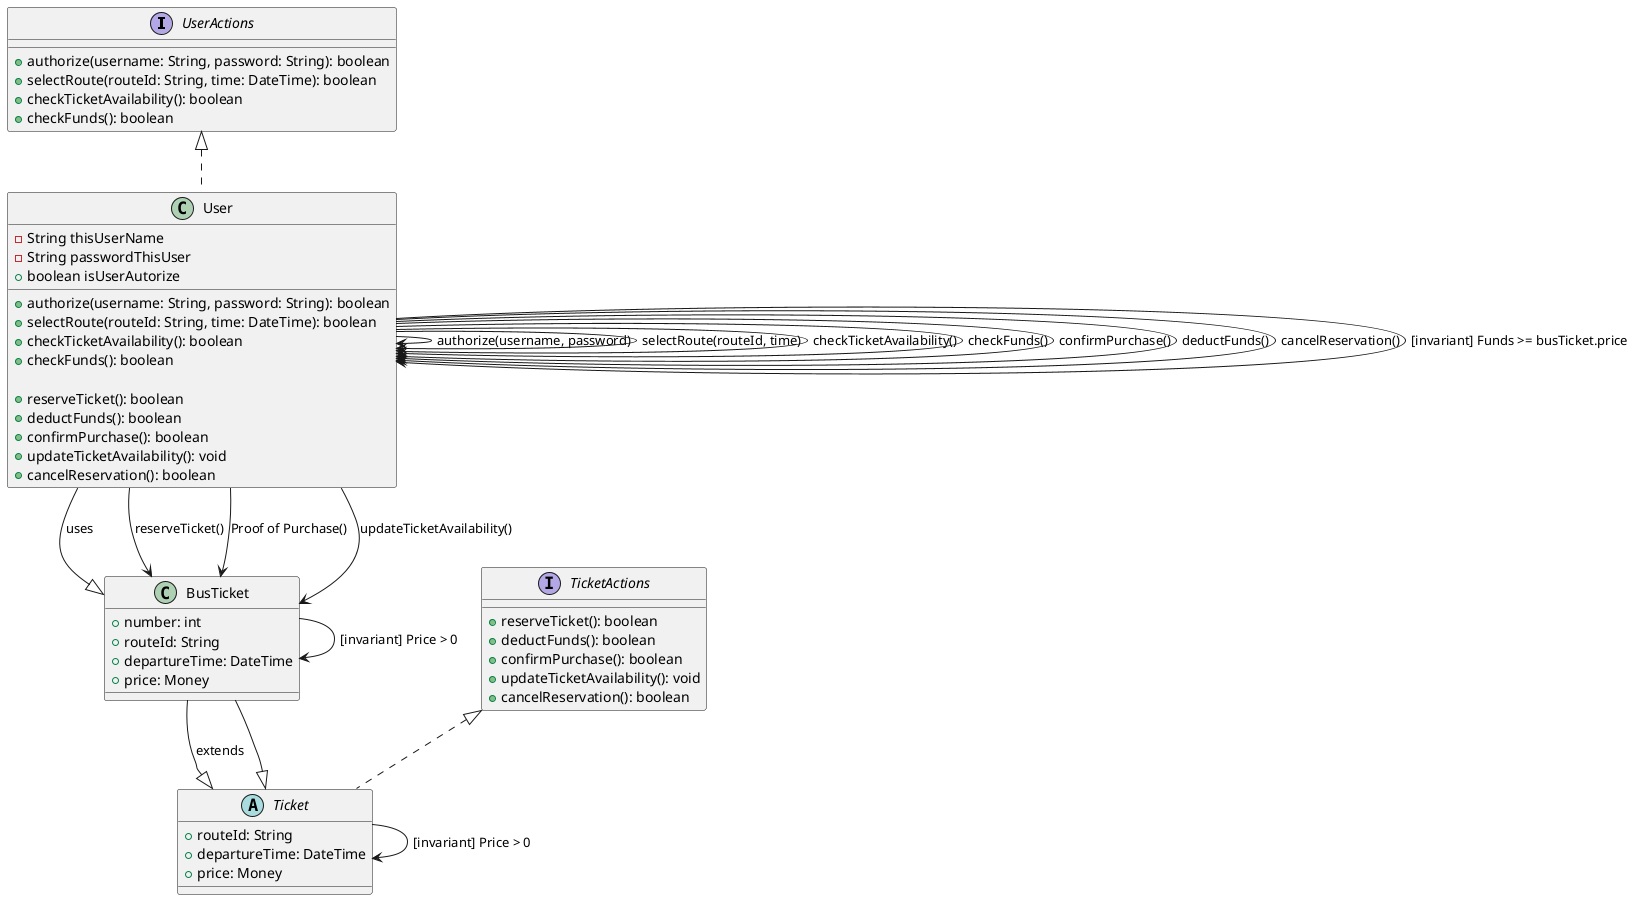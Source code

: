 @startuml

' Интерфейсы
interface UserActions {
  +authorize(username: String, password: String): boolean
  +selectRoute(routeId: String, time: DateTime): boolean
  +checkTicketAvailability(): boolean
  +checkFunds(): boolean
}

interface TicketActions {
  +reserveTicket(): boolean
  +deductFunds(): boolean
  +confirmPurchase(): boolean
  +updateTicketAvailability(): void
  +cancelReservation(): boolean
}

' Классы и операции

' класс, представляющий пользователя системы.
class User implements UserActions {
' Приватное статическое поле thisUserName
 - String thisUserName
' Приватное статичесое поле passwordThisUser
 - String passwordThisUser
 ' Статическое булево поле isUserAutorize
 + boolean isUserAutorize

' предусловия -->
  +authorize(username: String, password: String): boolean
  +selectRoute(routeId: String, time: DateTime): boolean
  +checkTicketAvailability(): boolean
  +checkFunds(): boolean
 ' <-- предусловия

 ' постусловия -->
  +reserveTicket(): boolean
  +deductFunds(): boolean
  +confirmPurchase(): boolean
  +updateTicketAvailability(): void
  +cancelReservation(): boolean
 ' <-- постусловия
}

' Классы:
' Абстрактный класс "class Ticket" и его наследование

abstract class Ticket implements TicketActions {
  +routeId: String
  +departureTime: DateTime
  +price: Money
}
User --|> BusTicket : uses

class BusTicket extends Ticket {
  +number: int
  +routeId: String
  +departureTime: DateTime
  +price: Money
}
BusTicket --|> Ticket : extends


' Предусловия
User --> User : authorize(username, password)
User --> User : selectRoute(routeId, time)
User --> User : checkTicketAvailability()
User --> User : checkFunds()

' Постусловия
User --> User : confirmPurchase()
User --> BusTicket : reserveTicket()
User --> User : deductFunds()
User --> BusTicket : Proof of Purchase()
User --> BusTicket : updateTicketAvailability()
User --> User : cancelReservation()

' Инварианты
User --> User : [invariant] Funds >= busTicket.price
BusTicket --> BusTicket : [invariant] Price > 0
Ticket --> Ticket : [invariant] Price > 0

@enduml